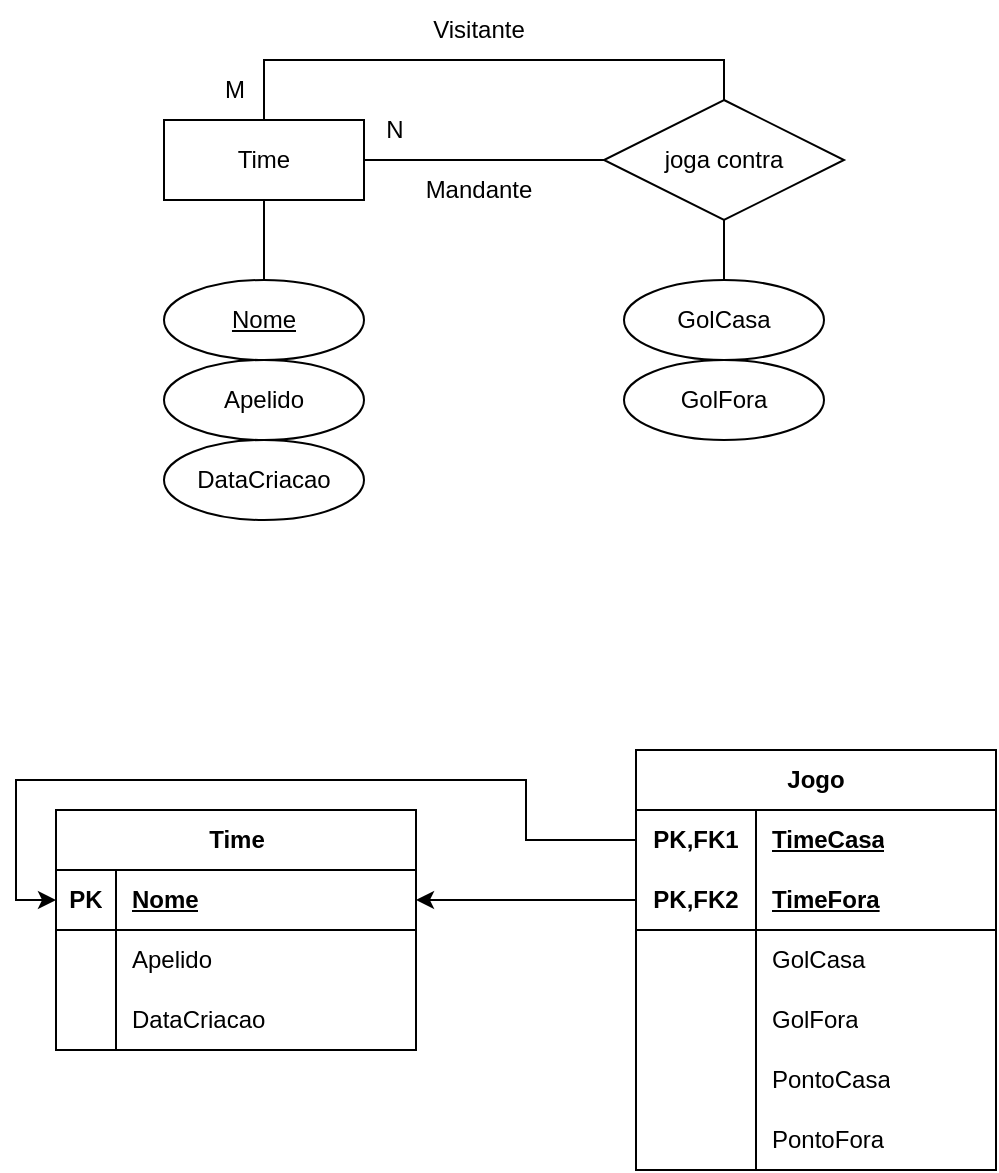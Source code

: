 <mxfile version="21.1.5" type="device">
  <diagram name="Página-1" id="5LZzZwvvleo5zkR8Kmqy">
    <mxGraphModel dx="823" dy="484" grid="1" gridSize="10" guides="1" tooltips="1" connect="1" arrows="1" fold="1" page="1" pageScale="1" pageWidth="827" pageHeight="1169" math="0" shadow="0">
      <root>
        <mxCell id="0" />
        <mxCell id="1" parent="0" />
        <mxCell id="QSVmrLlI7xx0abNuynoB-4" style="edgeStyle=orthogonalEdgeStyle;rounded=0;orthogonalLoop=1;jettySize=auto;html=1;exitX=1;exitY=0.5;exitDx=0;exitDy=0;entryX=0;entryY=0.5;entryDx=0;entryDy=0;endArrow=none;endFill=0;" parent="1" source="QSVmrLlI7xx0abNuynoB-1" target="QSVmrLlI7xx0abNuynoB-3" edge="1">
          <mxGeometry relative="1" as="geometry" />
        </mxCell>
        <mxCell id="QSVmrLlI7xx0abNuynoB-11" style="edgeStyle=orthogonalEdgeStyle;rounded=0;orthogonalLoop=1;jettySize=auto;html=1;exitX=0.5;exitY=1;exitDx=0;exitDy=0;entryX=0.5;entryY=0;entryDx=0;entryDy=0;endArrow=none;endFill=0;" parent="1" source="QSVmrLlI7xx0abNuynoB-1" target="QSVmrLlI7xx0abNuynoB-6" edge="1">
          <mxGeometry relative="1" as="geometry" />
        </mxCell>
        <mxCell id="QSVmrLlI7xx0abNuynoB-1" value="Time" style="whiteSpace=wrap;html=1;align=center;" parent="1" vertex="1">
          <mxGeometry x="243" y="120" width="100" height="40" as="geometry" />
        </mxCell>
        <mxCell id="QSVmrLlI7xx0abNuynoB-12" style="edgeStyle=orthogonalEdgeStyle;rounded=0;orthogonalLoop=1;jettySize=auto;html=1;exitX=0.5;exitY=1;exitDx=0;exitDy=0;entryX=0.5;entryY=0;entryDx=0;entryDy=0;endArrow=none;endFill=0;" parent="1" source="QSVmrLlI7xx0abNuynoB-3" target="QSVmrLlI7xx0abNuynoB-15" edge="1">
          <mxGeometry relative="1" as="geometry">
            <mxPoint x="523" y="200" as="targetPoint" />
          </mxGeometry>
        </mxCell>
        <mxCell id="QSVmrLlI7xx0abNuynoB-13" style="edgeStyle=orthogonalEdgeStyle;rounded=0;orthogonalLoop=1;jettySize=auto;html=1;exitX=0.5;exitY=0;exitDx=0;exitDy=0;entryX=0.5;entryY=0;entryDx=0;entryDy=0;endArrow=none;endFill=0;" parent="1" source="QSVmrLlI7xx0abNuynoB-3" target="QSVmrLlI7xx0abNuynoB-1" edge="1">
          <mxGeometry relative="1" as="geometry">
            <Array as="points">
              <mxPoint x="523" y="90" />
              <mxPoint x="293" y="90" />
            </Array>
          </mxGeometry>
        </mxCell>
        <mxCell id="QSVmrLlI7xx0abNuynoB-3" value="joga contra" style="shape=rhombus;perimeter=rhombusPerimeter;whiteSpace=wrap;html=1;align=center;" parent="1" vertex="1">
          <mxGeometry x="463" y="110" width="120" height="60" as="geometry" />
        </mxCell>
        <mxCell id="QSVmrLlI7xx0abNuynoB-6" value="Nome" style="ellipse;whiteSpace=wrap;html=1;align=center;fontStyle=4;" parent="1" vertex="1">
          <mxGeometry x="243" y="200" width="100" height="40" as="geometry" />
        </mxCell>
        <mxCell id="QSVmrLlI7xx0abNuynoB-8" value="Apelido" style="ellipse;whiteSpace=wrap;html=1;align=center;" parent="1" vertex="1">
          <mxGeometry x="243" y="240" width="100" height="40" as="geometry" />
        </mxCell>
        <mxCell id="QSVmrLlI7xx0abNuynoB-9" value="DataCriacao" style="ellipse;whiteSpace=wrap;html=1;align=center;" parent="1" vertex="1">
          <mxGeometry x="243" y="280" width="100" height="40" as="geometry" />
        </mxCell>
        <mxCell id="QSVmrLlI7xx0abNuynoB-15" value="GolCasa" style="ellipse;whiteSpace=wrap;html=1;align=center;" parent="1" vertex="1">
          <mxGeometry x="473" y="200" width="100" height="40" as="geometry" />
        </mxCell>
        <mxCell id="QSVmrLlI7xx0abNuynoB-17" value="GolFora" style="ellipse;whiteSpace=wrap;html=1;align=center;" parent="1" vertex="1">
          <mxGeometry x="473" y="240" width="100" height="40" as="geometry" />
        </mxCell>
        <mxCell id="QSVmrLlI7xx0abNuynoB-18" value="N" style="text;html=1;align=center;verticalAlign=middle;resizable=0;points=[];autosize=1;strokeColor=none;fillColor=none;" parent="1" vertex="1">
          <mxGeometry x="343" y="110" width="30" height="30" as="geometry" />
        </mxCell>
        <mxCell id="QSVmrLlI7xx0abNuynoB-19" value="M" style="text;html=1;align=center;verticalAlign=middle;resizable=0;points=[];autosize=1;strokeColor=none;fillColor=none;" parent="1" vertex="1">
          <mxGeometry x="263" y="90" width="30" height="30" as="geometry" />
        </mxCell>
        <mxCell id="QSVmrLlI7xx0abNuynoB-20" value="Time" style="shape=table;startSize=30;container=1;collapsible=1;childLayout=tableLayout;fixedRows=1;rowLines=0;fontStyle=1;align=center;resizeLast=1;html=1;" parent="1" vertex="1">
          <mxGeometry x="189" y="465" width="180" height="120" as="geometry" />
        </mxCell>
        <mxCell id="QSVmrLlI7xx0abNuynoB-21" value="" style="shape=tableRow;horizontal=0;startSize=0;swimlaneHead=0;swimlaneBody=0;fillColor=none;collapsible=0;dropTarget=0;points=[[0,0.5],[1,0.5]];portConstraint=eastwest;top=0;left=0;right=0;bottom=1;" parent="QSVmrLlI7xx0abNuynoB-20" vertex="1">
          <mxGeometry y="30" width="180" height="30" as="geometry" />
        </mxCell>
        <mxCell id="QSVmrLlI7xx0abNuynoB-22" value="PK" style="shape=partialRectangle;connectable=0;fillColor=none;top=0;left=0;bottom=0;right=0;fontStyle=1;overflow=hidden;whiteSpace=wrap;html=1;" parent="QSVmrLlI7xx0abNuynoB-21" vertex="1">
          <mxGeometry width="30" height="30" as="geometry">
            <mxRectangle width="30" height="30" as="alternateBounds" />
          </mxGeometry>
        </mxCell>
        <mxCell id="QSVmrLlI7xx0abNuynoB-23" value="Nome" style="shape=partialRectangle;connectable=0;fillColor=none;top=0;left=0;bottom=0;right=0;align=left;spacingLeft=6;fontStyle=5;overflow=hidden;whiteSpace=wrap;html=1;" parent="QSVmrLlI7xx0abNuynoB-21" vertex="1">
          <mxGeometry x="30" width="150" height="30" as="geometry">
            <mxRectangle width="150" height="30" as="alternateBounds" />
          </mxGeometry>
        </mxCell>
        <mxCell id="QSVmrLlI7xx0abNuynoB-24" value="" style="shape=tableRow;horizontal=0;startSize=0;swimlaneHead=0;swimlaneBody=0;fillColor=none;collapsible=0;dropTarget=0;points=[[0,0.5],[1,0.5]];portConstraint=eastwest;top=0;left=0;right=0;bottom=0;" parent="QSVmrLlI7xx0abNuynoB-20" vertex="1">
          <mxGeometry y="60" width="180" height="30" as="geometry" />
        </mxCell>
        <mxCell id="QSVmrLlI7xx0abNuynoB-25" value="" style="shape=partialRectangle;connectable=0;fillColor=none;top=0;left=0;bottom=0;right=0;editable=1;overflow=hidden;whiteSpace=wrap;html=1;" parent="QSVmrLlI7xx0abNuynoB-24" vertex="1">
          <mxGeometry width="30" height="30" as="geometry">
            <mxRectangle width="30" height="30" as="alternateBounds" />
          </mxGeometry>
        </mxCell>
        <mxCell id="QSVmrLlI7xx0abNuynoB-26" value="Apelido" style="shape=partialRectangle;connectable=0;fillColor=none;top=0;left=0;bottom=0;right=0;align=left;spacingLeft=6;overflow=hidden;whiteSpace=wrap;html=1;" parent="QSVmrLlI7xx0abNuynoB-24" vertex="1">
          <mxGeometry x="30" width="150" height="30" as="geometry">
            <mxRectangle width="150" height="30" as="alternateBounds" />
          </mxGeometry>
        </mxCell>
        <mxCell id="QSVmrLlI7xx0abNuynoB-27" value="" style="shape=tableRow;horizontal=0;startSize=0;swimlaneHead=0;swimlaneBody=0;fillColor=none;collapsible=0;dropTarget=0;points=[[0,0.5],[1,0.5]];portConstraint=eastwest;top=0;left=0;right=0;bottom=0;" parent="QSVmrLlI7xx0abNuynoB-20" vertex="1">
          <mxGeometry y="90" width="180" height="30" as="geometry" />
        </mxCell>
        <mxCell id="QSVmrLlI7xx0abNuynoB-28" value="" style="shape=partialRectangle;connectable=0;fillColor=none;top=0;left=0;bottom=0;right=0;editable=1;overflow=hidden;whiteSpace=wrap;html=1;" parent="QSVmrLlI7xx0abNuynoB-27" vertex="1">
          <mxGeometry width="30" height="30" as="geometry">
            <mxRectangle width="30" height="30" as="alternateBounds" />
          </mxGeometry>
        </mxCell>
        <mxCell id="QSVmrLlI7xx0abNuynoB-29" value="DataCriacao" style="shape=partialRectangle;connectable=0;fillColor=none;top=0;left=0;bottom=0;right=0;align=left;spacingLeft=6;overflow=hidden;whiteSpace=wrap;html=1;" parent="QSVmrLlI7xx0abNuynoB-27" vertex="1">
          <mxGeometry x="30" width="150" height="30" as="geometry">
            <mxRectangle width="150" height="30" as="alternateBounds" />
          </mxGeometry>
        </mxCell>
        <mxCell id="QSVmrLlI7xx0abNuynoB-33" value="Jogo" style="shape=table;startSize=30;container=1;collapsible=1;childLayout=tableLayout;fixedRows=1;rowLines=0;fontStyle=1;align=center;resizeLast=1;html=1;whiteSpace=wrap;" parent="1" vertex="1">
          <mxGeometry x="479" y="435" width="180" height="210" as="geometry" />
        </mxCell>
        <mxCell id="QSVmrLlI7xx0abNuynoB-34" value="" style="shape=tableRow;horizontal=0;startSize=0;swimlaneHead=0;swimlaneBody=0;fillColor=none;collapsible=0;dropTarget=0;points=[[0,0.5],[1,0.5]];portConstraint=eastwest;top=0;left=0;right=0;bottom=0;html=1;" parent="QSVmrLlI7xx0abNuynoB-33" vertex="1">
          <mxGeometry y="30" width="180" height="30" as="geometry" />
        </mxCell>
        <mxCell id="QSVmrLlI7xx0abNuynoB-35" value="PK,FK1" style="shape=partialRectangle;connectable=0;fillColor=none;top=0;left=0;bottom=0;right=0;fontStyle=1;overflow=hidden;html=1;whiteSpace=wrap;" parent="QSVmrLlI7xx0abNuynoB-34" vertex="1">
          <mxGeometry width="60" height="30" as="geometry">
            <mxRectangle width="60" height="30" as="alternateBounds" />
          </mxGeometry>
        </mxCell>
        <mxCell id="QSVmrLlI7xx0abNuynoB-36" value="TimeCasa" style="shape=partialRectangle;connectable=0;fillColor=none;top=0;left=0;bottom=0;right=0;align=left;spacingLeft=6;fontStyle=5;overflow=hidden;html=1;whiteSpace=wrap;" parent="QSVmrLlI7xx0abNuynoB-34" vertex="1">
          <mxGeometry x="60" width="120" height="30" as="geometry">
            <mxRectangle width="120" height="30" as="alternateBounds" />
          </mxGeometry>
        </mxCell>
        <mxCell id="QSVmrLlI7xx0abNuynoB-37" value="" style="shape=tableRow;horizontal=0;startSize=0;swimlaneHead=0;swimlaneBody=0;fillColor=none;collapsible=0;dropTarget=0;points=[[0,0.5],[1,0.5]];portConstraint=eastwest;top=0;left=0;right=0;bottom=1;html=1;" parent="QSVmrLlI7xx0abNuynoB-33" vertex="1">
          <mxGeometry y="60" width="180" height="30" as="geometry" />
        </mxCell>
        <mxCell id="QSVmrLlI7xx0abNuynoB-38" value="PK,FK2" style="shape=partialRectangle;connectable=0;fillColor=none;top=0;left=0;bottom=0;right=0;fontStyle=1;overflow=hidden;html=1;whiteSpace=wrap;" parent="QSVmrLlI7xx0abNuynoB-37" vertex="1">
          <mxGeometry width="60" height="30" as="geometry">
            <mxRectangle width="60" height="30" as="alternateBounds" />
          </mxGeometry>
        </mxCell>
        <mxCell id="QSVmrLlI7xx0abNuynoB-39" value="TimeFora" style="shape=partialRectangle;connectable=0;fillColor=none;top=0;left=0;bottom=0;right=0;align=left;spacingLeft=6;fontStyle=5;overflow=hidden;html=1;whiteSpace=wrap;" parent="QSVmrLlI7xx0abNuynoB-37" vertex="1">
          <mxGeometry x="60" width="120" height="30" as="geometry">
            <mxRectangle width="120" height="30" as="alternateBounds" />
          </mxGeometry>
        </mxCell>
        <mxCell id="QSVmrLlI7xx0abNuynoB-40" value="" style="shape=tableRow;horizontal=0;startSize=0;swimlaneHead=0;swimlaneBody=0;fillColor=none;collapsible=0;dropTarget=0;points=[[0,0.5],[1,0.5]];portConstraint=eastwest;top=0;left=0;right=0;bottom=0;html=1;" parent="QSVmrLlI7xx0abNuynoB-33" vertex="1">
          <mxGeometry y="90" width="180" height="30" as="geometry" />
        </mxCell>
        <mxCell id="QSVmrLlI7xx0abNuynoB-41" value="" style="shape=partialRectangle;connectable=0;fillColor=none;top=0;left=0;bottom=0;right=0;editable=1;overflow=hidden;html=1;whiteSpace=wrap;" parent="QSVmrLlI7xx0abNuynoB-40" vertex="1">
          <mxGeometry width="60" height="30" as="geometry">
            <mxRectangle width="60" height="30" as="alternateBounds" />
          </mxGeometry>
        </mxCell>
        <mxCell id="QSVmrLlI7xx0abNuynoB-42" value="GolCasa" style="shape=partialRectangle;connectable=0;fillColor=none;top=0;left=0;bottom=0;right=0;align=left;spacingLeft=6;overflow=hidden;html=1;whiteSpace=wrap;" parent="QSVmrLlI7xx0abNuynoB-40" vertex="1">
          <mxGeometry x="60" width="120" height="30" as="geometry">
            <mxRectangle width="120" height="30" as="alternateBounds" />
          </mxGeometry>
        </mxCell>
        <mxCell id="QSVmrLlI7xx0abNuynoB-43" value="" style="shape=tableRow;horizontal=0;startSize=0;swimlaneHead=0;swimlaneBody=0;fillColor=none;collapsible=0;dropTarget=0;points=[[0,0.5],[1,0.5]];portConstraint=eastwest;top=0;left=0;right=0;bottom=0;html=1;" parent="QSVmrLlI7xx0abNuynoB-33" vertex="1">
          <mxGeometry y="120" width="180" height="30" as="geometry" />
        </mxCell>
        <mxCell id="QSVmrLlI7xx0abNuynoB-44" value="" style="shape=partialRectangle;connectable=0;fillColor=none;top=0;left=0;bottom=0;right=0;editable=1;overflow=hidden;html=1;whiteSpace=wrap;" parent="QSVmrLlI7xx0abNuynoB-43" vertex="1">
          <mxGeometry width="60" height="30" as="geometry">
            <mxRectangle width="60" height="30" as="alternateBounds" />
          </mxGeometry>
        </mxCell>
        <mxCell id="QSVmrLlI7xx0abNuynoB-45" value="GolFora" style="shape=partialRectangle;connectable=0;fillColor=none;top=0;left=0;bottom=0;right=0;align=left;spacingLeft=6;overflow=hidden;html=1;whiteSpace=wrap;" parent="QSVmrLlI7xx0abNuynoB-43" vertex="1">
          <mxGeometry x="60" width="120" height="30" as="geometry">
            <mxRectangle width="120" height="30" as="alternateBounds" />
          </mxGeometry>
        </mxCell>
        <mxCell id="QSVmrLlI7xx0abNuynoB-46" value="" style="shape=tableRow;horizontal=0;startSize=0;swimlaneHead=0;swimlaneBody=0;fillColor=none;collapsible=0;dropTarget=0;points=[[0,0.5],[1,0.5]];portConstraint=eastwest;top=0;left=0;right=0;bottom=0;html=1;" parent="QSVmrLlI7xx0abNuynoB-33" vertex="1">
          <mxGeometry y="150" width="180" height="30" as="geometry" />
        </mxCell>
        <mxCell id="QSVmrLlI7xx0abNuynoB-47" value="" style="shape=partialRectangle;connectable=0;fillColor=none;top=0;left=0;bottom=0;right=0;editable=1;overflow=hidden;html=1;whiteSpace=wrap;" parent="QSVmrLlI7xx0abNuynoB-46" vertex="1">
          <mxGeometry width="60" height="30" as="geometry">
            <mxRectangle width="60" height="30" as="alternateBounds" />
          </mxGeometry>
        </mxCell>
        <mxCell id="QSVmrLlI7xx0abNuynoB-48" value="PontoCasa" style="shape=partialRectangle;connectable=0;fillColor=none;top=0;left=0;bottom=0;right=0;align=left;spacingLeft=6;overflow=hidden;html=1;whiteSpace=wrap;" parent="QSVmrLlI7xx0abNuynoB-46" vertex="1">
          <mxGeometry x="60" width="120" height="30" as="geometry">
            <mxRectangle width="120" height="30" as="alternateBounds" />
          </mxGeometry>
        </mxCell>
        <mxCell id="QSVmrLlI7xx0abNuynoB-49" value="" style="shape=tableRow;horizontal=0;startSize=0;swimlaneHead=0;swimlaneBody=0;fillColor=none;collapsible=0;dropTarget=0;points=[[0,0.5],[1,0.5]];portConstraint=eastwest;top=0;left=0;right=0;bottom=0;html=1;" parent="QSVmrLlI7xx0abNuynoB-33" vertex="1">
          <mxGeometry y="180" width="180" height="30" as="geometry" />
        </mxCell>
        <mxCell id="QSVmrLlI7xx0abNuynoB-50" value="" style="shape=partialRectangle;connectable=0;fillColor=none;top=0;left=0;bottom=0;right=0;editable=1;overflow=hidden;html=1;whiteSpace=wrap;" parent="QSVmrLlI7xx0abNuynoB-49" vertex="1">
          <mxGeometry width="60" height="30" as="geometry">
            <mxRectangle width="60" height="30" as="alternateBounds" />
          </mxGeometry>
        </mxCell>
        <mxCell id="QSVmrLlI7xx0abNuynoB-51" value="PontoFora" style="shape=partialRectangle;connectable=0;fillColor=none;top=0;left=0;bottom=0;right=0;align=left;spacingLeft=6;overflow=hidden;html=1;whiteSpace=wrap;" parent="QSVmrLlI7xx0abNuynoB-49" vertex="1">
          <mxGeometry x="60" width="120" height="30" as="geometry">
            <mxRectangle width="120" height="30" as="alternateBounds" />
          </mxGeometry>
        </mxCell>
        <mxCell id="QSVmrLlI7xx0abNuynoB-53" style="edgeStyle=orthogonalEdgeStyle;rounded=0;orthogonalLoop=1;jettySize=auto;html=1;exitX=0;exitY=0.5;exitDx=0;exitDy=0;entryX=1;entryY=0.5;entryDx=0;entryDy=0;" parent="1" source="QSVmrLlI7xx0abNuynoB-37" target="QSVmrLlI7xx0abNuynoB-21" edge="1">
          <mxGeometry relative="1" as="geometry">
            <Array as="points">
              <mxPoint x="399" y="510" />
              <mxPoint x="399" y="510" />
            </Array>
          </mxGeometry>
        </mxCell>
        <mxCell id="QSVmrLlI7xx0abNuynoB-54" style="edgeStyle=orthogonalEdgeStyle;rounded=0;orthogonalLoop=1;jettySize=auto;html=1;exitX=0;exitY=0.5;exitDx=0;exitDy=0;entryX=0;entryY=0.5;entryDx=0;entryDy=0;" parent="1" source="QSVmrLlI7xx0abNuynoB-34" target="QSVmrLlI7xx0abNuynoB-21" edge="1">
          <mxGeometry relative="1" as="geometry">
            <Array as="points">
              <mxPoint x="424" y="480" />
              <mxPoint x="424" y="450" />
              <mxPoint x="169" y="450" />
              <mxPoint x="169" y="510" />
            </Array>
          </mxGeometry>
        </mxCell>
        <mxCell id="H58H0PSXHgUPVgMVO28A-1" value="Mandante" style="text;html=1;align=center;verticalAlign=middle;resizable=0;points=[];autosize=1;strokeColor=none;fillColor=none;" vertex="1" parent="1">
          <mxGeometry x="360" y="140" width="80" height="30" as="geometry" />
        </mxCell>
        <mxCell id="H58H0PSXHgUPVgMVO28A-2" value="Visitante" style="text;html=1;align=center;verticalAlign=middle;resizable=0;points=[];autosize=1;strokeColor=none;fillColor=none;" vertex="1" parent="1">
          <mxGeometry x="365" y="60" width="70" height="30" as="geometry" />
        </mxCell>
      </root>
    </mxGraphModel>
  </diagram>
</mxfile>
